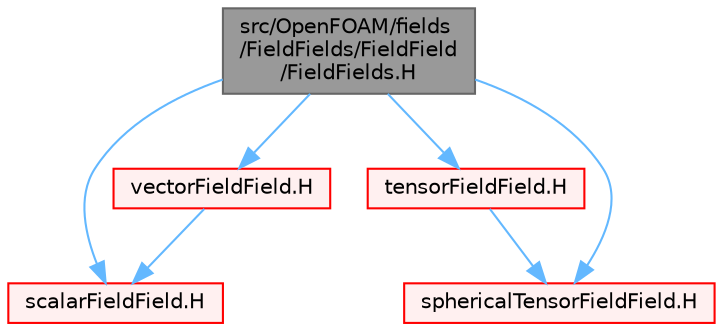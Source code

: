digraph "src/OpenFOAM/fields/FieldFields/FieldField/FieldFields.H"
{
 // LATEX_PDF_SIZE
  bgcolor="transparent";
  edge [fontname=Helvetica,fontsize=10,labelfontname=Helvetica,labelfontsize=10];
  node [fontname=Helvetica,fontsize=10,shape=box,height=0.2,width=0.4];
  Node1 [id="Node000001",label="src/OpenFOAM/fields\l/FieldFields/FieldField\l/FieldFields.H",height=0.2,width=0.4,color="gray40", fillcolor="grey60", style="filled", fontcolor="black",tooltip=" "];
  Node1 -> Node2 [id="edge1_Node000001_Node000002",color="steelblue1",style="solid",tooltip=" "];
  Node2 [id="Node000002",label="scalarFieldField.H",height=0.2,width=0.4,color="red", fillcolor="#FFF0F0", style="filled",URL="$scalarFieldField_8H.html",tooltip="Specialisation of FieldField<T> for scalar."];
  Node1 -> Node173 [id="edge2_Node000001_Node000173",color="steelblue1",style="solid",tooltip=" "];
  Node173 [id="Node000173",label="vectorFieldField.H",height=0.2,width=0.4,color="red", fillcolor="#FFF0F0", style="filled",URL="$vectorFieldField_8H.html",tooltip="Specialisation of FieldField<T> for vector."];
  Node173 -> Node2 [id="edge3_Node000173_Node000002",color="steelblue1",style="solid",tooltip=" "];
  Node1 -> Node178 [id="edge4_Node000001_Node000178",color="steelblue1",style="solid",tooltip=" "];
  Node178 [id="Node000178",label="tensorFieldField.H",height=0.2,width=0.4,color="red", fillcolor="#FFF0F0", style="filled",URL="$tensorFieldField_8H.html",tooltip="Specialisation of FieldField<T> for tensor."];
  Node178 -> Node179 [id="edge5_Node000178_Node000179",color="steelblue1",style="solid",tooltip=" "];
  Node179 [id="Node000179",label="sphericalTensorFieldField.H",height=0.2,width=0.4,color="red", fillcolor="#FFF0F0", style="filled",URL="$sphericalTensorFieldField_8H.html",tooltip="Specialisation of FieldField<Field, T> for sphericalTensor."];
  Node1 -> Node179 [id="edge6_Node000001_Node000179",color="steelblue1",style="solid",tooltip=" "];
}
